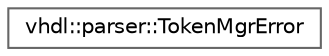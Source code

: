 digraph "Graphical Class Hierarchy"
{
 // INTERACTIVE_SVG=YES
 // LATEX_PDF_SIZE
  bgcolor="transparent";
  edge [fontname=Helvetica,fontsize=10,labelfontname=Helvetica,labelfontsize=10];
  node [fontname=Helvetica,fontsize=10,shape=box,height=0.2,width=0.4];
  rankdir="LR";
  Node0 [label="vhdl::parser::TokenMgrError",height=0.2,width=0.4,color="grey40", fillcolor="white", style="filled",URL="$d3/d74/classvhdl_1_1parser_1_1_token_mgr_error.html",tooltip=" "];
}
